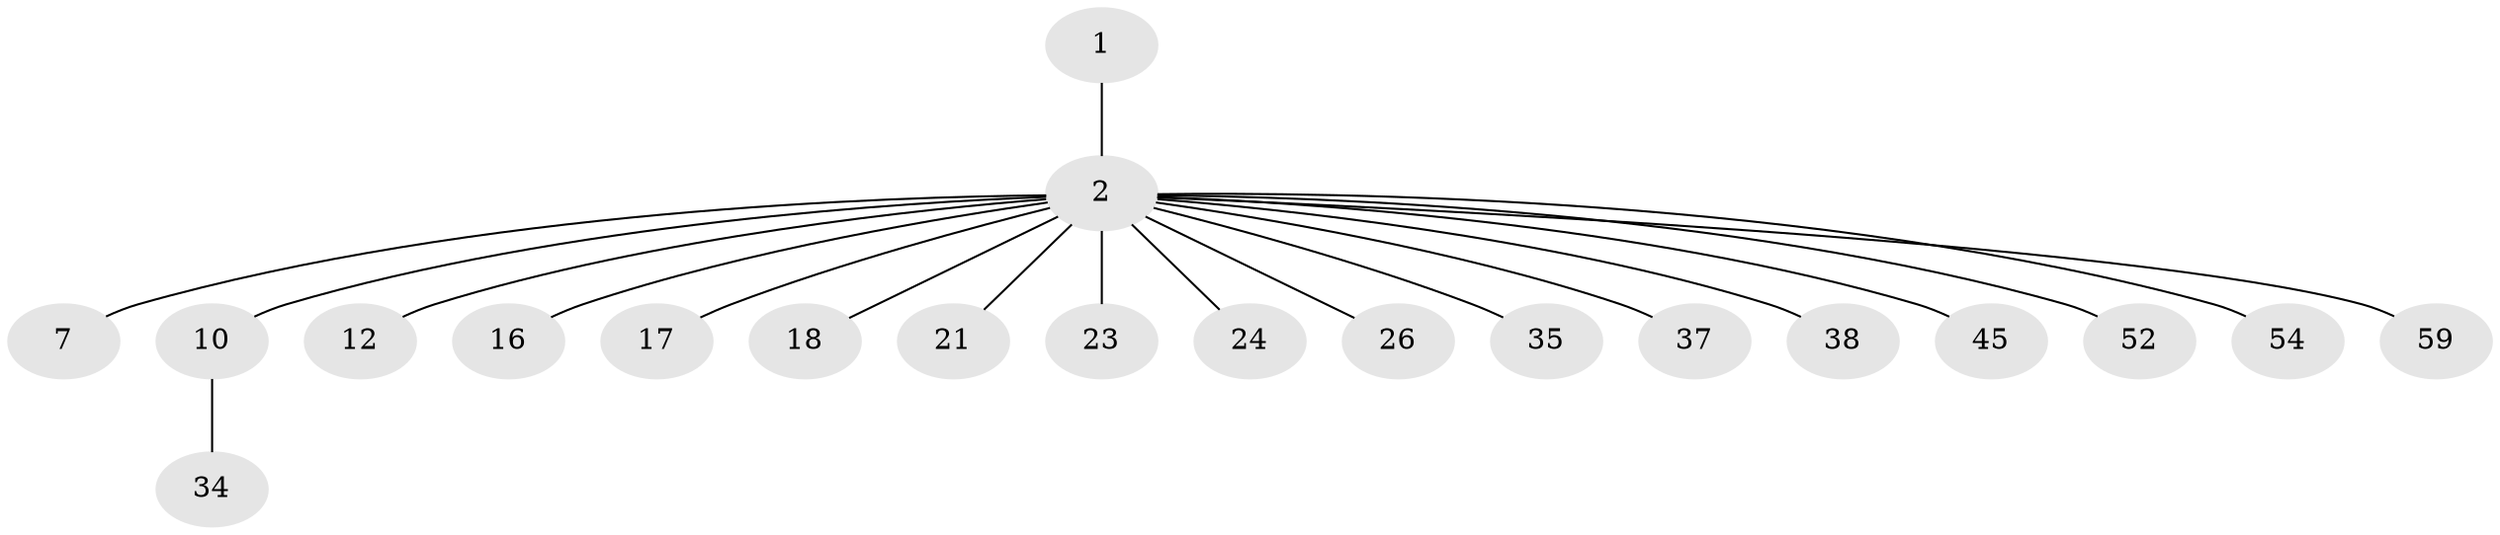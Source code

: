 // original degree distribution, {10: 0.029411764705882353, 12: 0.014705882352941176, 7: 0.014705882352941176, 2: 0.16176470588235295, 16: 0.014705882352941176, 1: 0.6176470588235294, 8: 0.014705882352941176, 4: 0.07352941176470588, 3: 0.029411764705882353, 6: 0.014705882352941176, 5: 0.014705882352941176}
// Generated by graph-tools (version 1.1) at 2025/18/03/04/25 18:18:03]
// undirected, 20 vertices, 19 edges
graph export_dot {
graph [start="1"]
  node [color=gray90,style=filled];
  1 [super="+11+8+56+22+19+4"];
  2 [super="+3+14+5+39+46+42+55"];
  7;
  10 [super="+49+20+33"];
  12;
  16;
  17 [super="+53"];
  18;
  21;
  23 [super="+30+57+31"];
  24;
  26;
  34;
  35;
  37;
  38;
  45;
  52;
  54 [super="+62"];
  59;
  1 -- 2 [weight=7];
  2 -- 21;
  2 -- 26;
  2 -- 10 [weight=3];
  2 -- 35;
  2 -- 24;
  2 -- 16;
  2 -- 37;
  2 -- 38;
  2 -- 7;
  2 -- 12;
  2 -- 45;
  2 -- 17;
  2 -- 18;
  2 -- 52;
  2 -- 54;
  2 -- 23;
  2 -- 59;
  10 -- 34;
}
